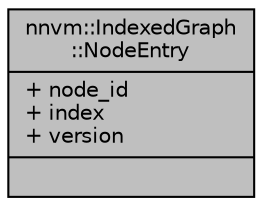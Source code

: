 digraph "nnvm::IndexedGraph::NodeEntry"
{
 // LATEX_PDF_SIZE
  edge [fontname="Helvetica",fontsize="10",labelfontname="Helvetica",labelfontsize="10"];
  node [fontname="Helvetica",fontsize="10",shape=record];
  Node1 [label="{nnvm::IndexedGraph\l::NodeEntry\n|+ node_id\l+ index\l+ version\l|}",height=0.2,width=0.4,color="black", fillcolor="grey75", style="filled", fontcolor="black",tooltip="represents a data in the graph"];
}

